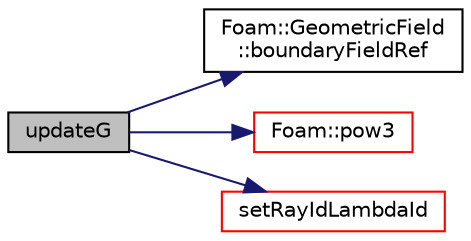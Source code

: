 digraph "updateG"
{
  bgcolor="transparent";
  edge [fontname="Helvetica",fontsize="10",labelfontname="Helvetica",labelfontsize="10"];
  node [fontname="Helvetica",fontsize="10",shape=record];
  rankdir="LR";
  Node364 [label="updateG",height=0.2,width=0.4,color="black", fillcolor="grey75", style="filled", fontcolor="black"];
  Node364 -> Node365 [color="midnightblue",fontsize="10",style="solid",fontname="Helvetica"];
  Node365 [label="Foam::GeometricField\l::boundaryFieldRef",height=0.2,width=0.4,color="black",URL="$a23249.html#af3831c9fea9f6ae7532a6d57cc67c959",tooltip="Return a reference to the boundary field. "];
  Node364 -> Node366 [color="midnightblue",fontsize="10",style="solid",fontname="Helvetica"];
  Node366 [label="Foam::pow3",height=0.2,width=0.4,color="red",URL="$a21851.html#a2e8f5d970ee4fb466536c3c46bae91fe"];
  Node364 -> Node370 [color="midnightblue",fontsize="10",style="solid",fontname="Helvetica"];
  Node370 [label="setRayIdLambdaId",height=0.2,width=0.4,color="red",URL="$a31357.html#acb7e1787d55b99b8fa41bdb7b530fcab",tooltip="Set the rayId and lambdaId from by decomposing an intensity. "];
}
